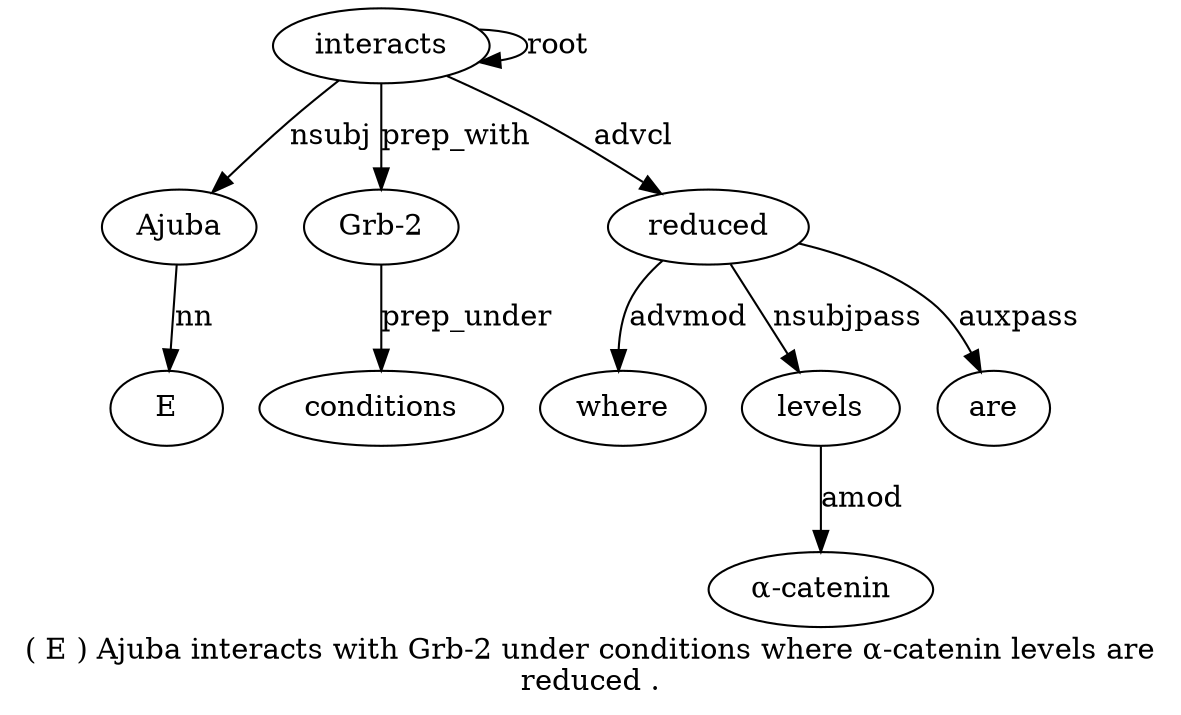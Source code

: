 digraph "( E ) Ajuba interacts with Grb-2 under conditions where α-catenin levels are reduced ." {
label="( E ) Ajuba interacts with Grb-2 under conditions where α-catenin levels are
reduced .";
Ajuba4 [style=filled, fillcolor=white, label=Ajuba];
E2 [style=filled, fillcolor=white, label=E];
Ajuba4 -> E2  [label=nn];
interacts5 [style=filled, fillcolor=white, label=interacts];
interacts5 -> Ajuba4  [label=nsubj];
interacts5 -> interacts5  [label=root];
"Grb-27" [style=filled, fillcolor=white, label="Grb-2"];
interacts5 -> "Grb-27"  [label=prep_with];
conditions9 [style=filled, fillcolor=white, label=conditions];
"Grb-27" -> conditions9  [label=prep_under];
reduced14 [style=filled, fillcolor=white, label=reduced];
where10 [style=filled, fillcolor=white, label=where];
reduced14 -> where10  [label=advmod];
levels12 [style=filled, fillcolor=white, label=levels];
"α-catenin11" [style=filled, fillcolor=white, label="α-catenin"];
levels12 -> "α-catenin11"  [label=amod];
reduced14 -> levels12  [label=nsubjpass];
are13 [style=filled, fillcolor=white, label=are];
reduced14 -> are13  [label=auxpass];
interacts5 -> reduced14  [label=advcl];
}
